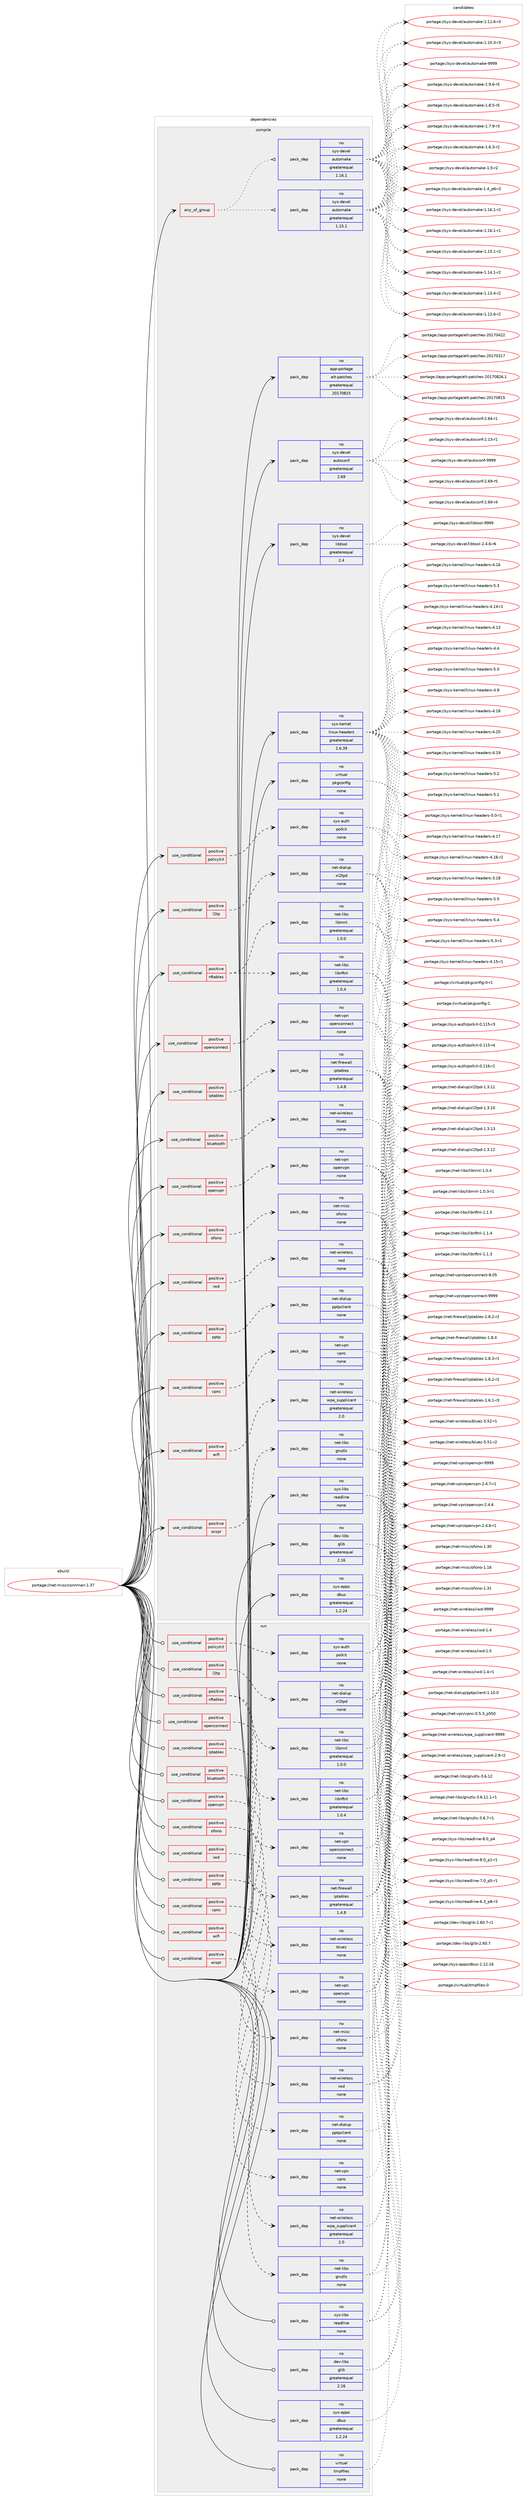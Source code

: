 digraph prolog {

# *************
# Graph options
# *************

newrank=true;
concentrate=true;
compound=true;
graph [rankdir=LR,fontname=Helvetica,fontsize=10,ranksep=1.5];#, ranksep=2.5, nodesep=0.2];
edge  [arrowhead=vee];
node  [fontname=Helvetica,fontsize=10];

# **********
# The ebuild
# **********

subgraph cluster_leftcol {
color=gray;
rank=same;
label=<<i>ebuild</i>>;
id [label="portage://net-misc/connman-1.37", color=red, width=4, href="../net-misc/connman-1.37.svg"];
}

# ****************
# The dependencies
# ****************

subgraph cluster_midcol {
color=gray;
label=<<i>dependencies</i>>;
subgraph cluster_compile {
fillcolor="#eeeeee";
style=filled;
label=<<i>compile</i>>;
subgraph any2038 {
dependency131055 [label=<<TABLE BORDER="0" CELLBORDER="1" CELLSPACING="0" CELLPADDING="4"><TR><TD CELLPADDING="10">any_of_group</TD></TR></TABLE>>, shape=none, color=red];subgraph pack101412 {
dependency131056 [label=<<TABLE BORDER="0" CELLBORDER="1" CELLSPACING="0" CELLPADDING="4" WIDTH="220"><TR><TD ROWSPAN="6" CELLPADDING="30">pack_dep</TD></TR><TR><TD WIDTH="110">no</TD></TR><TR><TD>sys-devel</TD></TR><TR><TD>automake</TD></TR><TR><TD>greaterequal</TD></TR><TR><TD>1.16.1</TD></TR></TABLE>>, shape=none, color=blue];
}
dependency131055:e -> dependency131056:w [weight=20,style="dotted",arrowhead="oinv"];
subgraph pack101413 {
dependency131057 [label=<<TABLE BORDER="0" CELLBORDER="1" CELLSPACING="0" CELLPADDING="4" WIDTH="220"><TR><TD ROWSPAN="6" CELLPADDING="30">pack_dep</TD></TR><TR><TD WIDTH="110">no</TD></TR><TR><TD>sys-devel</TD></TR><TR><TD>automake</TD></TR><TR><TD>greaterequal</TD></TR><TR><TD>1.15.1</TD></TR></TABLE>>, shape=none, color=blue];
}
dependency131055:e -> dependency131057:w [weight=20,style="dotted",arrowhead="oinv"];
}
id:e -> dependency131055:w [weight=20,style="solid",arrowhead="vee"];
subgraph cond27467 {
dependency131058 [label=<<TABLE BORDER="0" CELLBORDER="1" CELLSPACING="0" CELLPADDING="4"><TR><TD ROWSPAN="3" CELLPADDING="10">use_conditional</TD></TR><TR><TD>positive</TD></TR><TR><TD>bluetooth</TD></TR></TABLE>>, shape=none, color=red];
subgraph pack101414 {
dependency131059 [label=<<TABLE BORDER="0" CELLBORDER="1" CELLSPACING="0" CELLPADDING="4" WIDTH="220"><TR><TD ROWSPAN="6" CELLPADDING="30">pack_dep</TD></TR><TR><TD WIDTH="110">no</TD></TR><TR><TD>net-wireless</TD></TR><TR><TD>bluez</TD></TR><TR><TD>none</TD></TR><TR><TD></TD></TR></TABLE>>, shape=none, color=blue];
}
dependency131058:e -> dependency131059:w [weight=20,style="dashed",arrowhead="vee"];
}
id:e -> dependency131058:w [weight=20,style="solid",arrowhead="vee"];
subgraph cond27468 {
dependency131060 [label=<<TABLE BORDER="0" CELLBORDER="1" CELLSPACING="0" CELLPADDING="4"><TR><TD ROWSPAN="3" CELLPADDING="10">use_conditional</TD></TR><TR><TD>positive</TD></TR><TR><TD>iptables</TD></TR></TABLE>>, shape=none, color=red];
subgraph pack101415 {
dependency131061 [label=<<TABLE BORDER="0" CELLBORDER="1" CELLSPACING="0" CELLPADDING="4" WIDTH="220"><TR><TD ROWSPAN="6" CELLPADDING="30">pack_dep</TD></TR><TR><TD WIDTH="110">no</TD></TR><TR><TD>net-firewall</TD></TR><TR><TD>iptables</TD></TR><TR><TD>greaterequal</TD></TR><TR><TD>1.4.8</TD></TR></TABLE>>, shape=none, color=blue];
}
dependency131060:e -> dependency131061:w [weight=20,style="dashed",arrowhead="vee"];
}
id:e -> dependency131060:w [weight=20,style="solid",arrowhead="vee"];
subgraph cond27469 {
dependency131062 [label=<<TABLE BORDER="0" CELLBORDER="1" CELLSPACING="0" CELLPADDING="4"><TR><TD ROWSPAN="3" CELLPADDING="10">use_conditional</TD></TR><TR><TD>positive</TD></TR><TR><TD>iwd</TD></TR></TABLE>>, shape=none, color=red];
subgraph pack101416 {
dependency131063 [label=<<TABLE BORDER="0" CELLBORDER="1" CELLSPACING="0" CELLPADDING="4" WIDTH="220"><TR><TD ROWSPAN="6" CELLPADDING="30">pack_dep</TD></TR><TR><TD WIDTH="110">no</TD></TR><TR><TD>net-wireless</TD></TR><TR><TD>iwd</TD></TR><TR><TD>none</TD></TR><TR><TD></TD></TR></TABLE>>, shape=none, color=blue];
}
dependency131062:e -> dependency131063:w [weight=20,style="dashed",arrowhead="vee"];
}
id:e -> dependency131062:w [weight=20,style="solid",arrowhead="vee"];
subgraph cond27470 {
dependency131064 [label=<<TABLE BORDER="0" CELLBORDER="1" CELLSPACING="0" CELLPADDING="4"><TR><TD ROWSPAN="3" CELLPADDING="10">use_conditional</TD></TR><TR><TD>positive</TD></TR><TR><TD>l2tp</TD></TR></TABLE>>, shape=none, color=red];
subgraph pack101417 {
dependency131065 [label=<<TABLE BORDER="0" CELLBORDER="1" CELLSPACING="0" CELLPADDING="4" WIDTH="220"><TR><TD ROWSPAN="6" CELLPADDING="30">pack_dep</TD></TR><TR><TD WIDTH="110">no</TD></TR><TR><TD>net-dialup</TD></TR><TR><TD>xl2tpd</TD></TR><TR><TD>none</TD></TR><TR><TD></TD></TR></TABLE>>, shape=none, color=blue];
}
dependency131064:e -> dependency131065:w [weight=20,style="dashed",arrowhead="vee"];
}
id:e -> dependency131064:w [weight=20,style="solid",arrowhead="vee"];
subgraph cond27471 {
dependency131066 [label=<<TABLE BORDER="0" CELLBORDER="1" CELLSPACING="0" CELLPADDING="4"><TR><TD ROWSPAN="3" CELLPADDING="10">use_conditional</TD></TR><TR><TD>positive</TD></TR><TR><TD>nftables</TD></TR></TABLE>>, shape=none, color=red];
subgraph pack101418 {
dependency131067 [label=<<TABLE BORDER="0" CELLBORDER="1" CELLSPACING="0" CELLPADDING="4" WIDTH="220"><TR><TD ROWSPAN="6" CELLPADDING="30">pack_dep</TD></TR><TR><TD WIDTH="110">no</TD></TR><TR><TD>net-libs</TD></TR><TR><TD>libnftnl</TD></TR><TR><TD>greaterequal</TD></TR><TR><TD>1.0.4</TD></TR></TABLE>>, shape=none, color=blue];
}
dependency131066:e -> dependency131067:w [weight=20,style="dashed",arrowhead="vee"];
subgraph pack101419 {
dependency131068 [label=<<TABLE BORDER="0" CELLBORDER="1" CELLSPACING="0" CELLPADDING="4" WIDTH="220"><TR><TD ROWSPAN="6" CELLPADDING="30">pack_dep</TD></TR><TR><TD WIDTH="110">no</TD></TR><TR><TD>net-libs</TD></TR><TR><TD>libmnl</TD></TR><TR><TD>greaterequal</TD></TR><TR><TD>1.0.0</TD></TR></TABLE>>, shape=none, color=blue];
}
dependency131066:e -> dependency131068:w [weight=20,style="dashed",arrowhead="vee"];
}
id:e -> dependency131066:w [weight=20,style="solid",arrowhead="vee"];
subgraph cond27472 {
dependency131069 [label=<<TABLE BORDER="0" CELLBORDER="1" CELLSPACING="0" CELLPADDING="4"><TR><TD ROWSPAN="3" CELLPADDING="10">use_conditional</TD></TR><TR><TD>positive</TD></TR><TR><TD>ofono</TD></TR></TABLE>>, shape=none, color=red];
subgraph pack101420 {
dependency131070 [label=<<TABLE BORDER="0" CELLBORDER="1" CELLSPACING="0" CELLPADDING="4" WIDTH="220"><TR><TD ROWSPAN="6" CELLPADDING="30">pack_dep</TD></TR><TR><TD WIDTH="110">no</TD></TR><TR><TD>net-misc</TD></TR><TR><TD>ofono</TD></TR><TR><TD>none</TD></TR><TR><TD></TD></TR></TABLE>>, shape=none, color=blue];
}
dependency131069:e -> dependency131070:w [weight=20,style="dashed",arrowhead="vee"];
}
id:e -> dependency131069:w [weight=20,style="solid",arrowhead="vee"];
subgraph cond27473 {
dependency131071 [label=<<TABLE BORDER="0" CELLBORDER="1" CELLSPACING="0" CELLPADDING="4"><TR><TD ROWSPAN="3" CELLPADDING="10">use_conditional</TD></TR><TR><TD>positive</TD></TR><TR><TD>openconnect</TD></TR></TABLE>>, shape=none, color=red];
subgraph pack101421 {
dependency131072 [label=<<TABLE BORDER="0" CELLBORDER="1" CELLSPACING="0" CELLPADDING="4" WIDTH="220"><TR><TD ROWSPAN="6" CELLPADDING="30">pack_dep</TD></TR><TR><TD WIDTH="110">no</TD></TR><TR><TD>net-vpn</TD></TR><TR><TD>openconnect</TD></TR><TR><TD>none</TD></TR><TR><TD></TD></TR></TABLE>>, shape=none, color=blue];
}
dependency131071:e -> dependency131072:w [weight=20,style="dashed",arrowhead="vee"];
}
id:e -> dependency131071:w [weight=20,style="solid",arrowhead="vee"];
subgraph cond27474 {
dependency131073 [label=<<TABLE BORDER="0" CELLBORDER="1" CELLSPACING="0" CELLPADDING="4"><TR><TD ROWSPAN="3" CELLPADDING="10">use_conditional</TD></TR><TR><TD>positive</TD></TR><TR><TD>openvpn</TD></TR></TABLE>>, shape=none, color=red];
subgraph pack101422 {
dependency131074 [label=<<TABLE BORDER="0" CELLBORDER="1" CELLSPACING="0" CELLPADDING="4" WIDTH="220"><TR><TD ROWSPAN="6" CELLPADDING="30">pack_dep</TD></TR><TR><TD WIDTH="110">no</TD></TR><TR><TD>net-vpn</TD></TR><TR><TD>openvpn</TD></TR><TR><TD>none</TD></TR><TR><TD></TD></TR></TABLE>>, shape=none, color=blue];
}
dependency131073:e -> dependency131074:w [weight=20,style="dashed",arrowhead="vee"];
}
id:e -> dependency131073:w [weight=20,style="solid",arrowhead="vee"];
subgraph cond27475 {
dependency131075 [label=<<TABLE BORDER="0" CELLBORDER="1" CELLSPACING="0" CELLPADDING="4"><TR><TD ROWSPAN="3" CELLPADDING="10">use_conditional</TD></TR><TR><TD>positive</TD></TR><TR><TD>policykit</TD></TR></TABLE>>, shape=none, color=red];
subgraph pack101423 {
dependency131076 [label=<<TABLE BORDER="0" CELLBORDER="1" CELLSPACING="0" CELLPADDING="4" WIDTH="220"><TR><TD ROWSPAN="6" CELLPADDING="30">pack_dep</TD></TR><TR><TD WIDTH="110">no</TD></TR><TR><TD>sys-auth</TD></TR><TR><TD>polkit</TD></TR><TR><TD>none</TD></TR><TR><TD></TD></TR></TABLE>>, shape=none, color=blue];
}
dependency131075:e -> dependency131076:w [weight=20,style="dashed",arrowhead="vee"];
}
id:e -> dependency131075:w [weight=20,style="solid",arrowhead="vee"];
subgraph cond27476 {
dependency131077 [label=<<TABLE BORDER="0" CELLBORDER="1" CELLSPACING="0" CELLPADDING="4"><TR><TD ROWSPAN="3" CELLPADDING="10">use_conditional</TD></TR><TR><TD>positive</TD></TR><TR><TD>pptp</TD></TR></TABLE>>, shape=none, color=red];
subgraph pack101424 {
dependency131078 [label=<<TABLE BORDER="0" CELLBORDER="1" CELLSPACING="0" CELLPADDING="4" WIDTH="220"><TR><TD ROWSPAN="6" CELLPADDING="30">pack_dep</TD></TR><TR><TD WIDTH="110">no</TD></TR><TR><TD>net-dialup</TD></TR><TR><TD>pptpclient</TD></TR><TR><TD>none</TD></TR><TR><TD></TD></TR></TABLE>>, shape=none, color=blue];
}
dependency131077:e -> dependency131078:w [weight=20,style="dashed",arrowhead="vee"];
}
id:e -> dependency131077:w [weight=20,style="solid",arrowhead="vee"];
subgraph cond27477 {
dependency131079 [label=<<TABLE BORDER="0" CELLBORDER="1" CELLSPACING="0" CELLPADDING="4"><TR><TD ROWSPAN="3" CELLPADDING="10">use_conditional</TD></TR><TR><TD>positive</TD></TR><TR><TD>vpnc</TD></TR></TABLE>>, shape=none, color=red];
subgraph pack101425 {
dependency131080 [label=<<TABLE BORDER="0" CELLBORDER="1" CELLSPACING="0" CELLPADDING="4" WIDTH="220"><TR><TD ROWSPAN="6" CELLPADDING="30">pack_dep</TD></TR><TR><TD WIDTH="110">no</TD></TR><TR><TD>net-vpn</TD></TR><TR><TD>vpnc</TD></TR><TR><TD>none</TD></TR><TR><TD></TD></TR></TABLE>>, shape=none, color=blue];
}
dependency131079:e -> dependency131080:w [weight=20,style="dashed",arrowhead="vee"];
}
id:e -> dependency131079:w [weight=20,style="solid",arrowhead="vee"];
subgraph cond27478 {
dependency131081 [label=<<TABLE BORDER="0" CELLBORDER="1" CELLSPACING="0" CELLPADDING="4"><TR><TD ROWSPAN="3" CELLPADDING="10">use_conditional</TD></TR><TR><TD>positive</TD></TR><TR><TD>wifi</TD></TR></TABLE>>, shape=none, color=red];
subgraph pack101426 {
dependency131082 [label=<<TABLE BORDER="0" CELLBORDER="1" CELLSPACING="0" CELLPADDING="4" WIDTH="220"><TR><TD ROWSPAN="6" CELLPADDING="30">pack_dep</TD></TR><TR><TD WIDTH="110">no</TD></TR><TR><TD>net-wireless</TD></TR><TR><TD>wpa_supplicant</TD></TR><TR><TD>greaterequal</TD></TR><TR><TD>2.0</TD></TR></TABLE>>, shape=none, color=blue];
}
dependency131081:e -> dependency131082:w [weight=20,style="dashed",arrowhead="vee"];
}
id:e -> dependency131081:w [weight=20,style="solid",arrowhead="vee"];
subgraph cond27479 {
dependency131083 [label=<<TABLE BORDER="0" CELLBORDER="1" CELLSPACING="0" CELLPADDING="4"><TR><TD ROWSPAN="3" CELLPADDING="10">use_conditional</TD></TR><TR><TD>positive</TD></TR><TR><TD>wispr</TD></TR></TABLE>>, shape=none, color=red];
subgraph pack101427 {
dependency131084 [label=<<TABLE BORDER="0" CELLBORDER="1" CELLSPACING="0" CELLPADDING="4" WIDTH="220"><TR><TD ROWSPAN="6" CELLPADDING="30">pack_dep</TD></TR><TR><TD WIDTH="110">no</TD></TR><TR><TD>net-libs</TD></TR><TR><TD>gnutls</TD></TR><TR><TD>none</TD></TR><TR><TD></TD></TR></TABLE>>, shape=none, color=blue];
}
dependency131083:e -> dependency131084:w [weight=20,style="dashed",arrowhead="vee"];
}
id:e -> dependency131083:w [weight=20,style="solid",arrowhead="vee"];
subgraph pack101428 {
dependency131085 [label=<<TABLE BORDER="0" CELLBORDER="1" CELLSPACING="0" CELLPADDING="4" WIDTH="220"><TR><TD ROWSPAN="6" CELLPADDING="30">pack_dep</TD></TR><TR><TD WIDTH="110">no</TD></TR><TR><TD>app-portage</TD></TR><TR><TD>elt-patches</TD></TR><TR><TD>greaterequal</TD></TR><TR><TD>20170815</TD></TR></TABLE>>, shape=none, color=blue];
}
id:e -> dependency131085:w [weight=20,style="solid",arrowhead="vee"];
subgraph pack101429 {
dependency131086 [label=<<TABLE BORDER="0" CELLBORDER="1" CELLSPACING="0" CELLPADDING="4" WIDTH="220"><TR><TD ROWSPAN="6" CELLPADDING="30">pack_dep</TD></TR><TR><TD WIDTH="110">no</TD></TR><TR><TD>dev-libs</TD></TR><TR><TD>glib</TD></TR><TR><TD>greaterequal</TD></TR><TR><TD>2.16</TD></TR></TABLE>>, shape=none, color=blue];
}
id:e -> dependency131086:w [weight=20,style="solid",arrowhead="vee"];
subgraph pack101430 {
dependency131087 [label=<<TABLE BORDER="0" CELLBORDER="1" CELLSPACING="0" CELLPADDING="4" WIDTH="220"><TR><TD ROWSPAN="6" CELLPADDING="30">pack_dep</TD></TR><TR><TD WIDTH="110">no</TD></TR><TR><TD>sys-apps</TD></TR><TR><TD>dbus</TD></TR><TR><TD>greaterequal</TD></TR><TR><TD>1.2.24</TD></TR></TABLE>>, shape=none, color=blue];
}
id:e -> dependency131087:w [weight=20,style="solid",arrowhead="vee"];
subgraph pack101431 {
dependency131088 [label=<<TABLE BORDER="0" CELLBORDER="1" CELLSPACING="0" CELLPADDING="4" WIDTH="220"><TR><TD ROWSPAN="6" CELLPADDING="30">pack_dep</TD></TR><TR><TD WIDTH="110">no</TD></TR><TR><TD>sys-devel</TD></TR><TR><TD>autoconf</TD></TR><TR><TD>greaterequal</TD></TR><TR><TD>2.69</TD></TR></TABLE>>, shape=none, color=blue];
}
id:e -> dependency131088:w [weight=20,style="solid",arrowhead="vee"];
subgraph pack101432 {
dependency131089 [label=<<TABLE BORDER="0" CELLBORDER="1" CELLSPACING="0" CELLPADDING="4" WIDTH="220"><TR><TD ROWSPAN="6" CELLPADDING="30">pack_dep</TD></TR><TR><TD WIDTH="110">no</TD></TR><TR><TD>sys-devel</TD></TR><TR><TD>libtool</TD></TR><TR><TD>greaterequal</TD></TR><TR><TD>2.4</TD></TR></TABLE>>, shape=none, color=blue];
}
id:e -> dependency131089:w [weight=20,style="solid",arrowhead="vee"];
subgraph pack101433 {
dependency131090 [label=<<TABLE BORDER="0" CELLBORDER="1" CELLSPACING="0" CELLPADDING="4" WIDTH="220"><TR><TD ROWSPAN="6" CELLPADDING="30">pack_dep</TD></TR><TR><TD WIDTH="110">no</TD></TR><TR><TD>sys-kernel</TD></TR><TR><TD>linux-headers</TD></TR><TR><TD>greaterequal</TD></TR><TR><TD>2.6.39</TD></TR></TABLE>>, shape=none, color=blue];
}
id:e -> dependency131090:w [weight=20,style="solid",arrowhead="vee"];
subgraph pack101434 {
dependency131091 [label=<<TABLE BORDER="0" CELLBORDER="1" CELLSPACING="0" CELLPADDING="4" WIDTH="220"><TR><TD ROWSPAN="6" CELLPADDING="30">pack_dep</TD></TR><TR><TD WIDTH="110">no</TD></TR><TR><TD>sys-libs</TD></TR><TR><TD>readline</TD></TR><TR><TD>none</TD></TR><TR><TD></TD></TR></TABLE>>, shape=none, color=blue];
}
id:e -> dependency131091:w [weight=20,style="solid",arrowhead="vee"];
subgraph pack101435 {
dependency131092 [label=<<TABLE BORDER="0" CELLBORDER="1" CELLSPACING="0" CELLPADDING="4" WIDTH="220"><TR><TD ROWSPAN="6" CELLPADDING="30">pack_dep</TD></TR><TR><TD WIDTH="110">no</TD></TR><TR><TD>virtual</TD></TR><TR><TD>pkgconfig</TD></TR><TR><TD>none</TD></TR><TR><TD></TD></TR></TABLE>>, shape=none, color=blue];
}
id:e -> dependency131092:w [weight=20,style="solid",arrowhead="vee"];
}
subgraph cluster_compileandrun {
fillcolor="#eeeeee";
style=filled;
label=<<i>compile and run</i>>;
}
subgraph cluster_run {
fillcolor="#eeeeee";
style=filled;
label=<<i>run</i>>;
subgraph cond27480 {
dependency131093 [label=<<TABLE BORDER="0" CELLBORDER="1" CELLSPACING="0" CELLPADDING="4"><TR><TD ROWSPAN="3" CELLPADDING="10">use_conditional</TD></TR><TR><TD>positive</TD></TR><TR><TD>bluetooth</TD></TR></TABLE>>, shape=none, color=red];
subgraph pack101436 {
dependency131094 [label=<<TABLE BORDER="0" CELLBORDER="1" CELLSPACING="0" CELLPADDING="4" WIDTH="220"><TR><TD ROWSPAN="6" CELLPADDING="30">pack_dep</TD></TR><TR><TD WIDTH="110">no</TD></TR><TR><TD>net-wireless</TD></TR><TR><TD>bluez</TD></TR><TR><TD>none</TD></TR><TR><TD></TD></TR></TABLE>>, shape=none, color=blue];
}
dependency131093:e -> dependency131094:w [weight=20,style="dashed",arrowhead="vee"];
}
id:e -> dependency131093:w [weight=20,style="solid",arrowhead="odot"];
subgraph cond27481 {
dependency131095 [label=<<TABLE BORDER="0" CELLBORDER="1" CELLSPACING="0" CELLPADDING="4"><TR><TD ROWSPAN="3" CELLPADDING="10">use_conditional</TD></TR><TR><TD>positive</TD></TR><TR><TD>iptables</TD></TR></TABLE>>, shape=none, color=red];
subgraph pack101437 {
dependency131096 [label=<<TABLE BORDER="0" CELLBORDER="1" CELLSPACING="0" CELLPADDING="4" WIDTH="220"><TR><TD ROWSPAN="6" CELLPADDING="30">pack_dep</TD></TR><TR><TD WIDTH="110">no</TD></TR><TR><TD>net-firewall</TD></TR><TR><TD>iptables</TD></TR><TR><TD>greaterequal</TD></TR><TR><TD>1.4.8</TD></TR></TABLE>>, shape=none, color=blue];
}
dependency131095:e -> dependency131096:w [weight=20,style="dashed",arrowhead="vee"];
}
id:e -> dependency131095:w [weight=20,style="solid",arrowhead="odot"];
subgraph cond27482 {
dependency131097 [label=<<TABLE BORDER="0" CELLBORDER="1" CELLSPACING="0" CELLPADDING="4"><TR><TD ROWSPAN="3" CELLPADDING="10">use_conditional</TD></TR><TR><TD>positive</TD></TR><TR><TD>iwd</TD></TR></TABLE>>, shape=none, color=red];
subgraph pack101438 {
dependency131098 [label=<<TABLE BORDER="0" CELLBORDER="1" CELLSPACING="0" CELLPADDING="4" WIDTH="220"><TR><TD ROWSPAN="6" CELLPADDING="30">pack_dep</TD></TR><TR><TD WIDTH="110">no</TD></TR><TR><TD>net-wireless</TD></TR><TR><TD>iwd</TD></TR><TR><TD>none</TD></TR><TR><TD></TD></TR></TABLE>>, shape=none, color=blue];
}
dependency131097:e -> dependency131098:w [weight=20,style="dashed",arrowhead="vee"];
}
id:e -> dependency131097:w [weight=20,style="solid",arrowhead="odot"];
subgraph cond27483 {
dependency131099 [label=<<TABLE BORDER="0" CELLBORDER="1" CELLSPACING="0" CELLPADDING="4"><TR><TD ROWSPAN="3" CELLPADDING="10">use_conditional</TD></TR><TR><TD>positive</TD></TR><TR><TD>l2tp</TD></TR></TABLE>>, shape=none, color=red];
subgraph pack101439 {
dependency131100 [label=<<TABLE BORDER="0" CELLBORDER="1" CELLSPACING="0" CELLPADDING="4" WIDTH="220"><TR><TD ROWSPAN="6" CELLPADDING="30">pack_dep</TD></TR><TR><TD WIDTH="110">no</TD></TR><TR><TD>net-dialup</TD></TR><TR><TD>xl2tpd</TD></TR><TR><TD>none</TD></TR><TR><TD></TD></TR></TABLE>>, shape=none, color=blue];
}
dependency131099:e -> dependency131100:w [weight=20,style="dashed",arrowhead="vee"];
}
id:e -> dependency131099:w [weight=20,style="solid",arrowhead="odot"];
subgraph cond27484 {
dependency131101 [label=<<TABLE BORDER="0" CELLBORDER="1" CELLSPACING="0" CELLPADDING="4"><TR><TD ROWSPAN="3" CELLPADDING="10">use_conditional</TD></TR><TR><TD>positive</TD></TR><TR><TD>nftables</TD></TR></TABLE>>, shape=none, color=red];
subgraph pack101440 {
dependency131102 [label=<<TABLE BORDER="0" CELLBORDER="1" CELLSPACING="0" CELLPADDING="4" WIDTH="220"><TR><TD ROWSPAN="6" CELLPADDING="30">pack_dep</TD></TR><TR><TD WIDTH="110">no</TD></TR><TR><TD>net-libs</TD></TR><TR><TD>libnftnl</TD></TR><TR><TD>greaterequal</TD></TR><TR><TD>1.0.4</TD></TR></TABLE>>, shape=none, color=blue];
}
dependency131101:e -> dependency131102:w [weight=20,style="dashed",arrowhead="vee"];
subgraph pack101441 {
dependency131103 [label=<<TABLE BORDER="0" CELLBORDER="1" CELLSPACING="0" CELLPADDING="4" WIDTH="220"><TR><TD ROWSPAN="6" CELLPADDING="30">pack_dep</TD></TR><TR><TD WIDTH="110">no</TD></TR><TR><TD>net-libs</TD></TR><TR><TD>libmnl</TD></TR><TR><TD>greaterequal</TD></TR><TR><TD>1.0.0</TD></TR></TABLE>>, shape=none, color=blue];
}
dependency131101:e -> dependency131103:w [weight=20,style="dashed",arrowhead="vee"];
}
id:e -> dependency131101:w [weight=20,style="solid",arrowhead="odot"];
subgraph cond27485 {
dependency131104 [label=<<TABLE BORDER="0" CELLBORDER="1" CELLSPACING="0" CELLPADDING="4"><TR><TD ROWSPAN="3" CELLPADDING="10">use_conditional</TD></TR><TR><TD>positive</TD></TR><TR><TD>ofono</TD></TR></TABLE>>, shape=none, color=red];
subgraph pack101442 {
dependency131105 [label=<<TABLE BORDER="0" CELLBORDER="1" CELLSPACING="0" CELLPADDING="4" WIDTH="220"><TR><TD ROWSPAN="6" CELLPADDING="30">pack_dep</TD></TR><TR><TD WIDTH="110">no</TD></TR><TR><TD>net-misc</TD></TR><TR><TD>ofono</TD></TR><TR><TD>none</TD></TR><TR><TD></TD></TR></TABLE>>, shape=none, color=blue];
}
dependency131104:e -> dependency131105:w [weight=20,style="dashed",arrowhead="vee"];
}
id:e -> dependency131104:w [weight=20,style="solid",arrowhead="odot"];
subgraph cond27486 {
dependency131106 [label=<<TABLE BORDER="0" CELLBORDER="1" CELLSPACING="0" CELLPADDING="4"><TR><TD ROWSPAN="3" CELLPADDING="10">use_conditional</TD></TR><TR><TD>positive</TD></TR><TR><TD>openconnect</TD></TR></TABLE>>, shape=none, color=red];
subgraph pack101443 {
dependency131107 [label=<<TABLE BORDER="0" CELLBORDER="1" CELLSPACING="0" CELLPADDING="4" WIDTH="220"><TR><TD ROWSPAN="6" CELLPADDING="30">pack_dep</TD></TR><TR><TD WIDTH="110">no</TD></TR><TR><TD>net-vpn</TD></TR><TR><TD>openconnect</TD></TR><TR><TD>none</TD></TR><TR><TD></TD></TR></TABLE>>, shape=none, color=blue];
}
dependency131106:e -> dependency131107:w [weight=20,style="dashed",arrowhead="vee"];
}
id:e -> dependency131106:w [weight=20,style="solid",arrowhead="odot"];
subgraph cond27487 {
dependency131108 [label=<<TABLE BORDER="0" CELLBORDER="1" CELLSPACING="0" CELLPADDING="4"><TR><TD ROWSPAN="3" CELLPADDING="10">use_conditional</TD></TR><TR><TD>positive</TD></TR><TR><TD>openvpn</TD></TR></TABLE>>, shape=none, color=red];
subgraph pack101444 {
dependency131109 [label=<<TABLE BORDER="0" CELLBORDER="1" CELLSPACING="0" CELLPADDING="4" WIDTH="220"><TR><TD ROWSPAN="6" CELLPADDING="30">pack_dep</TD></TR><TR><TD WIDTH="110">no</TD></TR><TR><TD>net-vpn</TD></TR><TR><TD>openvpn</TD></TR><TR><TD>none</TD></TR><TR><TD></TD></TR></TABLE>>, shape=none, color=blue];
}
dependency131108:e -> dependency131109:w [weight=20,style="dashed",arrowhead="vee"];
}
id:e -> dependency131108:w [weight=20,style="solid",arrowhead="odot"];
subgraph cond27488 {
dependency131110 [label=<<TABLE BORDER="0" CELLBORDER="1" CELLSPACING="0" CELLPADDING="4"><TR><TD ROWSPAN="3" CELLPADDING="10">use_conditional</TD></TR><TR><TD>positive</TD></TR><TR><TD>policykit</TD></TR></TABLE>>, shape=none, color=red];
subgraph pack101445 {
dependency131111 [label=<<TABLE BORDER="0" CELLBORDER="1" CELLSPACING="0" CELLPADDING="4" WIDTH="220"><TR><TD ROWSPAN="6" CELLPADDING="30">pack_dep</TD></TR><TR><TD WIDTH="110">no</TD></TR><TR><TD>sys-auth</TD></TR><TR><TD>polkit</TD></TR><TR><TD>none</TD></TR><TR><TD></TD></TR></TABLE>>, shape=none, color=blue];
}
dependency131110:e -> dependency131111:w [weight=20,style="dashed",arrowhead="vee"];
}
id:e -> dependency131110:w [weight=20,style="solid",arrowhead="odot"];
subgraph cond27489 {
dependency131112 [label=<<TABLE BORDER="0" CELLBORDER="1" CELLSPACING="0" CELLPADDING="4"><TR><TD ROWSPAN="3" CELLPADDING="10">use_conditional</TD></TR><TR><TD>positive</TD></TR><TR><TD>pptp</TD></TR></TABLE>>, shape=none, color=red];
subgraph pack101446 {
dependency131113 [label=<<TABLE BORDER="0" CELLBORDER="1" CELLSPACING="0" CELLPADDING="4" WIDTH="220"><TR><TD ROWSPAN="6" CELLPADDING="30">pack_dep</TD></TR><TR><TD WIDTH="110">no</TD></TR><TR><TD>net-dialup</TD></TR><TR><TD>pptpclient</TD></TR><TR><TD>none</TD></TR><TR><TD></TD></TR></TABLE>>, shape=none, color=blue];
}
dependency131112:e -> dependency131113:w [weight=20,style="dashed",arrowhead="vee"];
}
id:e -> dependency131112:w [weight=20,style="solid",arrowhead="odot"];
subgraph cond27490 {
dependency131114 [label=<<TABLE BORDER="0" CELLBORDER="1" CELLSPACING="0" CELLPADDING="4"><TR><TD ROWSPAN="3" CELLPADDING="10">use_conditional</TD></TR><TR><TD>positive</TD></TR><TR><TD>vpnc</TD></TR></TABLE>>, shape=none, color=red];
subgraph pack101447 {
dependency131115 [label=<<TABLE BORDER="0" CELLBORDER="1" CELLSPACING="0" CELLPADDING="4" WIDTH="220"><TR><TD ROWSPAN="6" CELLPADDING="30">pack_dep</TD></TR><TR><TD WIDTH="110">no</TD></TR><TR><TD>net-vpn</TD></TR><TR><TD>vpnc</TD></TR><TR><TD>none</TD></TR><TR><TD></TD></TR></TABLE>>, shape=none, color=blue];
}
dependency131114:e -> dependency131115:w [weight=20,style="dashed",arrowhead="vee"];
}
id:e -> dependency131114:w [weight=20,style="solid",arrowhead="odot"];
subgraph cond27491 {
dependency131116 [label=<<TABLE BORDER="0" CELLBORDER="1" CELLSPACING="0" CELLPADDING="4"><TR><TD ROWSPAN="3" CELLPADDING="10">use_conditional</TD></TR><TR><TD>positive</TD></TR><TR><TD>wifi</TD></TR></TABLE>>, shape=none, color=red];
subgraph pack101448 {
dependency131117 [label=<<TABLE BORDER="0" CELLBORDER="1" CELLSPACING="0" CELLPADDING="4" WIDTH="220"><TR><TD ROWSPAN="6" CELLPADDING="30">pack_dep</TD></TR><TR><TD WIDTH="110">no</TD></TR><TR><TD>net-wireless</TD></TR><TR><TD>wpa_supplicant</TD></TR><TR><TD>greaterequal</TD></TR><TR><TD>2.0</TD></TR></TABLE>>, shape=none, color=blue];
}
dependency131116:e -> dependency131117:w [weight=20,style="dashed",arrowhead="vee"];
}
id:e -> dependency131116:w [weight=20,style="solid",arrowhead="odot"];
subgraph cond27492 {
dependency131118 [label=<<TABLE BORDER="0" CELLBORDER="1" CELLSPACING="0" CELLPADDING="4"><TR><TD ROWSPAN="3" CELLPADDING="10">use_conditional</TD></TR><TR><TD>positive</TD></TR><TR><TD>wispr</TD></TR></TABLE>>, shape=none, color=red];
subgraph pack101449 {
dependency131119 [label=<<TABLE BORDER="0" CELLBORDER="1" CELLSPACING="0" CELLPADDING="4" WIDTH="220"><TR><TD ROWSPAN="6" CELLPADDING="30">pack_dep</TD></TR><TR><TD WIDTH="110">no</TD></TR><TR><TD>net-libs</TD></TR><TR><TD>gnutls</TD></TR><TR><TD>none</TD></TR><TR><TD></TD></TR></TABLE>>, shape=none, color=blue];
}
dependency131118:e -> dependency131119:w [weight=20,style="dashed",arrowhead="vee"];
}
id:e -> dependency131118:w [weight=20,style="solid",arrowhead="odot"];
subgraph pack101450 {
dependency131120 [label=<<TABLE BORDER="0" CELLBORDER="1" CELLSPACING="0" CELLPADDING="4" WIDTH="220"><TR><TD ROWSPAN="6" CELLPADDING="30">pack_dep</TD></TR><TR><TD WIDTH="110">no</TD></TR><TR><TD>dev-libs</TD></TR><TR><TD>glib</TD></TR><TR><TD>greaterequal</TD></TR><TR><TD>2.16</TD></TR></TABLE>>, shape=none, color=blue];
}
id:e -> dependency131120:w [weight=20,style="solid",arrowhead="odot"];
subgraph pack101451 {
dependency131121 [label=<<TABLE BORDER="0" CELLBORDER="1" CELLSPACING="0" CELLPADDING="4" WIDTH="220"><TR><TD ROWSPAN="6" CELLPADDING="30">pack_dep</TD></TR><TR><TD WIDTH="110">no</TD></TR><TR><TD>sys-apps</TD></TR><TR><TD>dbus</TD></TR><TR><TD>greaterequal</TD></TR><TR><TD>1.2.24</TD></TR></TABLE>>, shape=none, color=blue];
}
id:e -> dependency131121:w [weight=20,style="solid",arrowhead="odot"];
subgraph pack101452 {
dependency131122 [label=<<TABLE BORDER="0" CELLBORDER="1" CELLSPACING="0" CELLPADDING="4" WIDTH="220"><TR><TD ROWSPAN="6" CELLPADDING="30">pack_dep</TD></TR><TR><TD WIDTH="110">no</TD></TR><TR><TD>sys-libs</TD></TR><TR><TD>readline</TD></TR><TR><TD>none</TD></TR><TR><TD></TD></TR></TABLE>>, shape=none, color=blue];
}
id:e -> dependency131122:w [weight=20,style="solid",arrowhead="odot"];
subgraph pack101453 {
dependency131123 [label=<<TABLE BORDER="0" CELLBORDER="1" CELLSPACING="0" CELLPADDING="4" WIDTH="220"><TR><TD ROWSPAN="6" CELLPADDING="30">pack_dep</TD></TR><TR><TD WIDTH="110">no</TD></TR><TR><TD>virtual</TD></TR><TR><TD>tmpfiles</TD></TR><TR><TD>none</TD></TR><TR><TD></TD></TR></TABLE>>, shape=none, color=blue];
}
id:e -> dependency131123:w [weight=20,style="solid",arrowhead="odot"];
}
}

# **************
# The candidates
# **************

subgraph cluster_choices {
rank=same;
color=gray;
label=<<i>candidates</i>>;

subgraph choice101412 {
color=black;
nodesep=1;
choice115121115451001011181011084797117116111109971071014557575757 [label="portage://sys-devel/automake-9999", color=red, width=4,href="../sys-devel/automake-9999.svg"];
choice115121115451001011181011084797117116111109971071014549465746544511453 [label="portage://sys-devel/automake-1.9.6-r5", color=red, width=4,href="../sys-devel/automake-1.9.6-r5.svg"];
choice115121115451001011181011084797117116111109971071014549465646534511453 [label="portage://sys-devel/automake-1.8.5-r5", color=red, width=4,href="../sys-devel/automake-1.8.5-r5.svg"];
choice115121115451001011181011084797117116111109971071014549465546574511451 [label="portage://sys-devel/automake-1.7.9-r3", color=red, width=4,href="../sys-devel/automake-1.7.9-r3.svg"];
choice115121115451001011181011084797117116111109971071014549465446514511450 [label="portage://sys-devel/automake-1.6.3-r2", color=red, width=4,href="../sys-devel/automake-1.6.3-r2.svg"];
choice11512111545100101118101108479711711611110997107101454946534511450 [label="portage://sys-devel/automake-1.5-r2", color=red, width=4,href="../sys-devel/automake-1.5-r2.svg"];
choice115121115451001011181011084797117116111109971071014549465295112544511450 [label="portage://sys-devel/automake-1.4_p6-r2", color=red, width=4,href="../sys-devel/automake-1.4_p6-r2.svg"];
choice11512111545100101118101108479711711611110997107101454946495446494511450 [label="portage://sys-devel/automake-1.16.1-r2", color=red, width=4,href="../sys-devel/automake-1.16.1-r2.svg"];
choice11512111545100101118101108479711711611110997107101454946495446494511449 [label="portage://sys-devel/automake-1.16.1-r1", color=red, width=4,href="../sys-devel/automake-1.16.1-r1.svg"];
choice11512111545100101118101108479711711611110997107101454946495346494511450 [label="portage://sys-devel/automake-1.15.1-r2", color=red, width=4,href="../sys-devel/automake-1.15.1-r2.svg"];
choice11512111545100101118101108479711711611110997107101454946495246494511450 [label="portage://sys-devel/automake-1.14.1-r2", color=red, width=4,href="../sys-devel/automake-1.14.1-r2.svg"];
choice11512111545100101118101108479711711611110997107101454946495146524511450 [label="portage://sys-devel/automake-1.13.4-r2", color=red, width=4,href="../sys-devel/automake-1.13.4-r2.svg"];
choice11512111545100101118101108479711711611110997107101454946495046544511450 [label="portage://sys-devel/automake-1.12.6-r2", color=red, width=4,href="../sys-devel/automake-1.12.6-r2.svg"];
choice11512111545100101118101108479711711611110997107101454946494946544511451 [label="portage://sys-devel/automake-1.11.6-r3", color=red, width=4,href="../sys-devel/automake-1.11.6-r3.svg"];
choice11512111545100101118101108479711711611110997107101454946494846514511451 [label="portage://sys-devel/automake-1.10.3-r3", color=red, width=4,href="../sys-devel/automake-1.10.3-r3.svg"];
dependency131056:e -> choice115121115451001011181011084797117116111109971071014557575757:w [style=dotted,weight="100"];
dependency131056:e -> choice115121115451001011181011084797117116111109971071014549465746544511453:w [style=dotted,weight="100"];
dependency131056:e -> choice115121115451001011181011084797117116111109971071014549465646534511453:w [style=dotted,weight="100"];
dependency131056:e -> choice115121115451001011181011084797117116111109971071014549465546574511451:w [style=dotted,weight="100"];
dependency131056:e -> choice115121115451001011181011084797117116111109971071014549465446514511450:w [style=dotted,weight="100"];
dependency131056:e -> choice11512111545100101118101108479711711611110997107101454946534511450:w [style=dotted,weight="100"];
dependency131056:e -> choice115121115451001011181011084797117116111109971071014549465295112544511450:w [style=dotted,weight="100"];
dependency131056:e -> choice11512111545100101118101108479711711611110997107101454946495446494511450:w [style=dotted,weight="100"];
dependency131056:e -> choice11512111545100101118101108479711711611110997107101454946495446494511449:w [style=dotted,weight="100"];
dependency131056:e -> choice11512111545100101118101108479711711611110997107101454946495346494511450:w [style=dotted,weight="100"];
dependency131056:e -> choice11512111545100101118101108479711711611110997107101454946495246494511450:w [style=dotted,weight="100"];
dependency131056:e -> choice11512111545100101118101108479711711611110997107101454946495146524511450:w [style=dotted,weight="100"];
dependency131056:e -> choice11512111545100101118101108479711711611110997107101454946495046544511450:w [style=dotted,weight="100"];
dependency131056:e -> choice11512111545100101118101108479711711611110997107101454946494946544511451:w [style=dotted,weight="100"];
dependency131056:e -> choice11512111545100101118101108479711711611110997107101454946494846514511451:w [style=dotted,weight="100"];
}
subgraph choice101413 {
color=black;
nodesep=1;
choice115121115451001011181011084797117116111109971071014557575757 [label="portage://sys-devel/automake-9999", color=red, width=4,href="../sys-devel/automake-9999.svg"];
choice115121115451001011181011084797117116111109971071014549465746544511453 [label="portage://sys-devel/automake-1.9.6-r5", color=red, width=4,href="../sys-devel/automake-1.9.6-r5.svg"];
choice115121115451001011181011084797117116111109971071014549465646534511453 [label="portage://sys-devel/automake-1.8.5-r5", color=red, width=4,href="../sys-devel/automake-1.8.5-r5.svg"];
choice115121115451001011181011084797117116111109971071014549465546574511451 [label="portage://sys-devel/automake-1.7.9-r3", color=red, width=4,href="../sys-devel/automake-1.7.9-r3.svg"];
choice115121115451001011181011084797117116111109971071014549465446514511450 [label="portage://sys-devel/automake-1.6.3-r2", color=red, width=4,href="../sys-devel/automake-1.6.3-r2.svg"];
choice11512111545100101118101108479711711611110997107101454946534511450 [label="portage://sys-devel/automake-1.5-r2", color=red, width=4,href="../sys-devel/automake-1.5-r2.svg"];
choice115121115451001011181011084797117116111109971071014549465295112544511450 [label="portage://sys-devel/automake-1.4_p6-r2", color=red, width=4,href="../sys-devel/automake-1.4_p6-r2.svg"];
choice11512111545100101118101108479711711611110997107101454946495446494511450 [label="portage://sys-devel/automake-1.16.1-r2", color=red, width=4,href="../sys-devel/automake-1.16.1-r2.svg"];
choice11512111545100101118101108479711711611110997107101454946495446494511449 [label="portage://sys-devel/automake-1.16.1-r1", color=red, width=4,href="../sys-devel/automake-1.16.1-r1.svg"];
choice11512111545100101118101108479711711611110997107101454946495346494511450 [label="portage://sys-devel/automake-1.15.1-r2", color=red, width=4,href="../sys-devel/automake-1.15.1-r2.svg"];
choice11512111545100101118101108479711711611110997107101454946495246494511450 [label="portage://sys-devel/automake-1.14.1-r2", color=red, width=4,href="../sys-devel/automake-1.14.1-r2.svg"];
choice11512111545100101118101108479711711611110997107101454946495146524511450 [label="portage://sys-devel/automake-1.13.4-r2", color=red, width=4,href="../sys-devel/automake-1.13.4-r2.svg"];
choice11512111545100101118101108479711711611110997107101454946495046544511450 [label="portage://sys-devel/automake-1.12.6-r2", color=red, width=4,href="../sys-devel/automake-1.12.6-r2.svg"];
choice11512111545100101118101108479711711611110997107101454946494946544511451 [label="portage://sys-devel/automake-1.11.6-r3", color=red, width=4,href="../sys-devel/automake-1.11.6-r3.svg"];
choice11512111545100101118101108479711711611110997107101454946494846514511451 [label="portage://sys-devel/automake-1.10.3-r3", color=red, width=4,href="../sys-devel/automake-1.10.3-r3.svg"];
dependency131057:e -> choice115121115451001011181011084797117116111109971071014557575757:w [style=dotted,weight="100"];
dependency131057:e -> choice115121115451001011181011084797117116111109971071014549465746544511453:w [style=dotted,weight="100"];
dependency131057:e -> choice115121115451001011181011084797117116111109971071014549465646534511453:w [style=dotted,weight="100"];
dependency131057:e -> choice115121115451001011181011084797117116111109971071014549465546574511451:w [style=dotted,weight="100"];
dependency131057:e -> choice115121115451001011181011084797117116111109971071014549465446514511450:w [style=dotted,weight="100"];
dependency131057:e -> choice11512111545100101118101108479711711611110997107101454946534511450:w [style=dotted,weight="100"];
dependency131057:e -> choice115121115451001011181011084797117116111109971071014549465295112544511450:w [style=dotted,weight="100"];
dependency131057:e -> choice11512111545100101118101108479711711611110997107101454946495446494511450:w [style=dotted,weight="100"];
dependency131057:e -> choice11512111545100101118101108479711711611110997107101454946495446494511449:w [style=dotted,weight="100"];
dependency131057:e -> choice11512111545100101118101108479711711611110997107101454946495346494511450:w [style=dotted,weight="100"];
dependency131057:e -> choice11512111545100101118101108479711711611110997107101454946495246494511450:w [style=dotted,weight="100"];
dependency131057:e -> choice11512111545100101118101108479711711611110997107101454946495146524511450:w [style=dotted,weight="100"];
dependency131057:e -> choice11512111545100101118101108479711711611110997107101454946495046544511450:w [style=dotted,weight="100"];
dependency131057:e -> choice11512111545100101118101108479711711611110997107101454946494946544511451:w [style=dotted,weight="100"];
dependency131057:e -> choice11512111545100101118101108479711711611110997107101454946494846514511451:w [style=dotted,weight="100"];
}
subgraph choice101414 {
color=black;
nodesep=1;
choice11010111645119105114101108101115115479810811710112245534653504511449 [label="portage://net-wireless/bluez-5.52-r1", color=red, width=4,href="../net-wireless/bluez-5.52-r1.svg"];
choice11010111645119105114101108101115115479810811710112245534653494511450 [label="portage://net-wireless/bluez-5.51-r2", color=red, width=4,href="../net-wireless/bluez-5.51-r2.svg"];
dependency131059:e -> choice11010111645119105114101108101115115479810811710112245534653504511449:w [style=dotted,weight="100"];
dependency131059:e -> choice11010111645119105114101108101115115479810811710112245534653494511450:w [style=dotted,weight="100"];
}
subgraph choice101415 {
color=black;
nodesep=1;
choice1101011164510210511410111997108108471051121169798108101115454946564652 [label="portage://net-firewall/iptables-1.8.4", color=red, width=4,href="../net-firewall/iptables-1.8.4.svg"];
choice11010111645102105114101119971081084710511211697981081011154549465646514511449 [label="portage://net-firewall/iptables-1.8.3-r1", color=red, width=4,href="../net-firewall/iptables-1.8.3-r1.svg"];
choice11010111645102105114101119971081084710511211697981081011154549465646504511450 [label="portage://net-firewall/iptables-1.8.2-r2", color=red, width=4,href="../net-firewall/iptables-1.8.2-r2.svg"];
choice11010111645102105114101119971081084710511211697981081011154549465446504511450 [label="portage://net-firewall/iptables-1.6.2-r2", color=red, width=4,href="../net-firewall/iptables-1.6.2-r2.svg"];
choice11010111645102105114101119971081084710511211697981081011154549465446494511451 [label="portage://net-firewall/iptables-1.6.1-r3", color=red, width=4,href="../net-firewall/iptables-1.6.1-r3.svg"];
dependency131061:e -> choice1101011164510210511410111997108108471051121169798108101115454946564652:w [style=dotted,weight="100"];
dependency131061:e -> choice11010111645102105114101119971081084710511211697981081011154549465646514511449:w [style=dotted,weight="100"];
dependency131061:e -> choice11010111645102105114101119971081084710511211697981081011154549465646504511450:w [style=dotted,weight="100"];
dependency131061:e -> choice11010111645102105114101119971081084710511211697981081011154549465446504511450:w [style=dotted,weight="100"];
dependency131061:e -> choice11010111645102105114101119971081084710511211697981081011154549465446494511451:w [style=dotted,weight="100"];
}
subgraph choice101416 {
color=black;
nodesep=1;
choice11010111645119105114101108101115115471051191004557575757 [label="portage://net-wireless/iwd-9999", color=red, width=4,href="../net-wireless/iwd-9999.svg"];
choice110101116451191051141011081011151154710511910045494653 [label="portage://net-wireless/iwd-1.5", color=red, width=4,href="../net-wireless/iwd-1.5.svg"];
choice1101011164511910511410110810111511547105119100454946524511449 [label="portage://net-wireless/iwd-1.4-r1", color=red, width=4,href="../net-wireless/iwd-1.4-r1.svg"];
choice110101116451191051141011081011151154710511910045494652 [label="portage://net-wireless/iwd-1.4", color=red, width=4,href="../net-wireless/iwd-1.4.svg"];
dependency131063:e -> choice11010111645119105114101108101115115471051191004557575757:w [style=dotted,weight="100"];
dependency131063:e -> choice110101116451191051141011081011151154710511910045494653:w [style=dotted,weight="100"];
dependency131063:e -> choice1101011164511910511410110810111511547105119100454946524511449:w [style=dotted,weight="100"];
dependency131063:e -> choice110101116451191051141011081011151154710511910045494652:w [style=dotted,weight="100"];
}
subgraph choice101417 {
color=black;
nodesep=1;
choice1101011164510010597108117112471201085011611210045494651464951 [label="portage://net-dialup/xl2tpd-1.3.13", color=red, width=4,href="../net-dialup/xl2tpd-1.3.13.svg"];
choice1101011164510010597108117112471201085011611210045494651464950 [label="portage://net-dialup/xl2tpd-1.3.12", color=red, width=4,href="../net-dialup/xl2tpd-1.3.12.svg"];
choice1101011164510010597108117112471201085011611210045494651464949 [label="portage://net-dialup/xl2tpd-1.3.11", color=red, width=4,href="../net-dialup/xl2tpd-1.3.11.svg"];
choice1101011164510010597108117112471201085011611210045494651464948 [label="portage://net-dialup/xl2tpd-1.3.10", color=red, width=4,href="../net-dialup/xl2tpd-1.3.10.svg"];
dependency131065:e -> choice1101011164510010597108117112471201085011611210045494651464951:w [style=dotted,weight="100"];
dependency131065:e -> choice1101011164510010597108117112471201085011611210045494651464950:w [style=dotted,weight="100"];
dependency131065:e -> choice1101011164510010597108117112471201085011611210045494651464949:w [style=dotted,weight="100"];
dependency131065:e -> choice1101011164510010597108117112471201085011611210045494651464948:w [style=dotted,weight="100"];
}
subgraph choice101418 {
color=black;
nodesep=1;
choice11010111645108105981154710810598110102116110108454946494653 [label="portage://net-libs/libnftnl-1.1.5", color=red, width=4,href="../net-libs/libnftnl-1.1.5.svg"];
choice11010111645108105981154710810598110102116110108454946494652 [label="portage://net-libs/libnftnl-1.1.4", color=red, width=4,href="../net-libs/libnftnl-1.1.4.svg"];
choice11010111645108105981154710810598110102116110108454946494651 [label="portage://net-libs/libnftnl-1.1.3", color=red, width=4,href="../net-libs/libnftnl-1.1.3.svg"];
dependency131067:e -> choice11010111645108105981154710810598110102116110108454946494653:w [style=dotted,weight="100"];
dependency131067:e -> choice11010111645108105981154710810598110102116110108454946494652:w [style=dotted,weight="100"];
dependency131067:e -> choice11010111645108105981154710810598110102116110108454946494651:w [style=dotted,weight="100"];
}
subgraph choice101419 {
color=black;
nodesep=1;
choice11010111645108105981154710810598109110108454946484652 [label="portage://net-libs/libmnl-1.0.4", color=red, width=4,href="../net-libs/libmnl-1.0.4.svg"];
choice110101116451081059811547108105981091101084549464846514511449 [label="portage://net-libs/libmnl-1.0.3-r1", color=red, width=4,href="../net-libs/libmnl-1.0.3-r1.svg"];
dependency131068:e -> choice11010111645108105981154710810598109110108454946484652:w [style=dotted,weight="100"];
dependency131068:e -> choice110101116451081059811547108105981091101084549464846514511449:w [style=dotted,weight="100"];
}
subgraph choice101420 {
color=black;
nodesep=1;
choice1101011164510910511599471111021111101114549465149 [label="portage://net-misc/ofono-1.31", color=red, width=4,href="../net-misc/ofono-1.31.svg"];
choice1101011164510910511599471111021111101114549465148 [label="portage://net-misc/ofono-1.30", color=red, width=4,href="../net-misc/ofono-1.30.svg"];
choice1101011164510910511599471111021111101114549464954 [label="portage://net-misc/ofono-1.16", color=red, width=4,href="../net-misc/ofono-1.16.svg"];
dependency131070:e -> choice1101011164510910511599471111021111101114549465149:w [style=dotted,weight="100"];
dependency131070:e -> choice1101011164510910511599471111021111101114549465148:w [style=dotted,weight="100"];
dependency131070:e -> choice1101011164510910511599471111021111101114549464954:w [style=dotted,weight="100"];
}
subgraph choice101421 {
color=black;
nodesep=1;
choice110101116451181121104711111210111099111110110101991164557575757 [label="portage://net-vpn/openconnect-9999", color=red, width=4,href="../net-vpn/openconnect-9999.svg"];
choice110101116451181121104711111210111099111110110101991164556464853 [label="portage://net-vpn/openconnect-8.05", color=red, width=4,href="../net-vpn/openconnect-8.05.svg"];
dependency131072:e -> choice110101116451181121104711111210111099111110110101991164557575757:w [style=dotted,weight="100"];
dependency131072:e -> choice110101116451181121104711111210111099111110110101991164556464853:w [style=dotted,weight="100"];
}
subgraph choice101422 {
color=black;
nodesep=1;
choice11010111645118112110471111121011101181121104557575757 [label="portage://net-vpn/openvpn-9999", color=red, width=4,href="../net-vpn/openvpn-9999.svg"];
choice11010111645118112110471111121011101181121104550465246554511449 [label="portage://net-vpn/openvpn-2.4.7-r1", color=red, width=4,href="../net-vpn/openvpn-2.4.7-r1.svg"];
choice11010111645118112110471111121011101181121104550465246544511449 [label="portage://net-vpn/openvpn-2.4.6-r1", color=red, width=4,href="../net-vpn/openvpn-2.4.6-r1.svg"];
choice1101011164511811211047111112101110118112110455046524654 [label="portage://net-vpn/openvpn-2.4.6", color=red, width=4,href="../net-vpn/openvpn-2.4.6.svg"];
dependency131074:e -> choice11010111645118112110471111121011101181121104557575757:w [style=dotted,weight="100"];
dependency131074:e -> choice11010111645118112110471111121011101181121104550465246554511449:w [style=dotted,weight="100"];
dependency131074:e -> choice11010111645118112110471111121011101181121104550465246544511449:w [style=dotted,weight="100"];
dependency131074:e -> choice1101011164511811211047111112101110118112110455046524654:w [style=dotted,weight="100"];
}
subgraph choice101423 {
color=black;
nodesep=1;
choice1151211154597117116104471121111081071051164548464949544511449 [label="portage://sys-auth/polkit-0.116-r1", color=red, width=4,href="../sys-auth/polkit-0.116-r1.svg"];
choice1151211154597117116104471121111081071051164548464949534511452 [label="portage://sys-auth/polkit-0.115-r4", color=red, width=4,href="../sys-auth/polkit-0.115-r4.svg"];
choice1151211154597117116104471121111081071051164548464949534511451 [label="portage://sys-auth/polkit-0.115-r3", color=red, width=4,href="../sys-auth/polkit-0.115-r3.svg"];
dependency131076:e -> choice1151211154597117116104471121111081071051164548464949544511449:w [style=dotted,weight="100"];
dependency131076:e -> choice1151211154597117116104471121111081071051164548464949534511452:w [style=dotted,weight="100"];
dependency131076:e -> choice1151211154597117116104471121111081071051164548464949534511451:w [style=dotted,weight="100"];
}
subgraph choice101424 {
color=black;
nodesep=1;
choice1101011164510010597108117112471121121161129910810510111011645494649484648 [label="portage://net-dialup/pptpclient-1.10.0", color=red, width=4,href="../net-dialup/pptpclient-1.10.0.svg"];
dependency131078:e -> choice1101011164510010597108117112471121121161129910810510111011645494649484648:w [style=dotted,weight="100"];
}
subgraph choice101425 {
color=black;
nodesep=1;
choice11010111645118112110471181121109945484653465195112535348 [label="portage://net-vpn/vpnc-0.5.3_p550", color=red, width=4,href="../net-vpn/vpnc-0.5.3_p550.svg"];
dependency131080:e -> choice11010111645118112110471181121109945484653465195112535348:w [style=dotted,weight="100"];
}
subgraph choice101426 {
color=black;
nodesep=1;
choice1101011164511910511410110810111511547119112979511511711211210810599971101164557575757 [label="portage://net-wireless/wpa_supplicant-9999", color=red, width=4,href="../net-wireless/wpa_supplicant-9999.svg"];
choice110101116451191051141011081011151154711911297951151171121121081059997110116455046574511450 [label="portage://net-wireless/wpa_supplicant-2.9-r2", color=red, width=4,href="../net-wireless/wpa_supplicant-2.9-r2.svg"];
dependency131082:e -> choice1101011164511910511410110810111511547119112979511511711211210810599971101164557575757:w [style=dotted,weight="100"];
dependency131082:e -> choice110101116451191051141011081011151154711911297951151171121121081059997110116455046574511450:w [style=dotted,weight="100"];
}
subgraph choice101427 {
color=black;
nodesep=1;
choice1101011164510810598115471031101171161081154551465446554511449 [label="portage://net-libs/gnutls-3.6.7-r1", color=red, width=4,href="../net-libs/gnutls-3.6.7-r1.svg"];
choice11010111645108105981154710311011711610811545514654464950 [label="portage://net-libs/gnutls-3.6.12", color=red, width=4,href="../net-libs/gnutls-3.6.12.svg"];
choice1101011164510810598115471031101171161081154551465446494946494511449 [label="portage://net-libs/gnutls-3.6.11.1-r1", color=red, width=4,href="../net-libs/gnutls-3.6.11.1-r1.svg"];
dependency131084:e -> choice1101011164510810598115471031101171161081154551465446554511449:w [style=dotted,weight="100"];
dependency131084:e -> choice11010111645108105981154710311011711610811545514654464950:w [style=dotted,weight="100"];
dependency131084:e -> choice1101011164510810598115471031101171161081154551465446494946494511449:w [style=dotted,weight="100"];
}
subgraph choice101428 {
color=black;
nodesep=1;
choice971121124511211111411697103101471011081164511297116991041011154550484955485650544649 [label="portage://app-portage/elt-patches-20170826.1", color=red, width=4,href="../app-portage/elt-patches-20170826.1.svg"];
choice97112112451121111141169710310147101108116451129711699104101115455048495548564953 [label="portage://app-portage/elt-patches-20170815", color=red, width=4,href="../app-portage/elt-patches-20170815.svg"];
choice97112112451121111141169710310147101108116451129711699104101115455048495548525050 [label="portage://app-portage/elt-patches-20170422", color=red, width=4,href="../app-portage/elt-patches-20170422.svg"];
choice97112112451121111141169710310147101108116451129711699104101115455048495548514955 [label="portage://app-portage/elt-patches-20170317", color=red, width=4,href="../app-portage/elt-patches-20170317.svg"];
dependency131085:e -> choice971121124511211111411697103101471011081164511297116991041011154550484955485650544649:w [style=dotted,weight="100"];
dependency131085:e -> choice97112112451121111141169710310147101108116451129711699104101115455048495548564953:w [style=dotted,weight="100"];
dependency131085:e -> choice97112112451121111141169710310147101108116451129711699104101115455048495548525050:w [style=dotted,weight="100"];
dependency131085:e -> choice97112112451121111141169710310147101108116451129711699104101115455048495548514955:w [style=dotted,weight="100"];
}
subgraph choice101429 {
color=black;
nodesep=1;
choice10010111845108105981154710310810598455046544846554511449 [label="portage://dev-libs/glib-2.60.7-r1", color=red, width=4,href="../dev-libs/glib-2.60.7-r1.svg"];
choice1001011184510810598115471031081059845504654484655 [label="portage://dev-libs/glib-2.60.7", color=red, width=4,href="../dev-libs/glib-2.60.7.svg"];
dependency131086:e -> choice10010111845108105981154710310810598455046544846554511449:w [style=dotted,weight="100"];
dependency131086:e -> choice1001011184510810598115471031081059845504654484655:w [style=dotted,weight="100"];
}
subgraph choice101430 {
color=black;
nodesep=1;
choice115121115459711211211547100981171154549464950464954 [label="portage://sys-apps/dbus-1.12.16", color=red, width=4,href="../sys-apps/dbus-1.12.16.svg"];
dependency131087:e -> choice115121115459711211211547100981171154549464950464954:w [style=dotted,weight="100"];
}
subgraph choice101431 {
color=black;
nodesep=1;
choice115121115451001011181011084797117116111991111101024557575757 [label="portage://sys-devel/autoconf-9999", color=red, width=4,href="../sys-devel/autoconf-9999.svg"];
choice1151211154510010111810110847971171161119911111010245504654574511453 [label="portage://sys-devel/autoconf-2.69-r5", color=red, width=4,href="../sys-devel/autoconf-2.69-r5.svg"];
choice1151211154510010111810110847971171161119911111010245504654574511452 [label="portage://sys-devel/autoconf-2.69-r4", color=red, width=4,href="../sys-devel/autoconf-2.69-r4.svg"];
choice1151211154510010111810110847971171161119911111010245504654524511449 [label="portage://sys-devel/autoconf-2.64-r1", color=red, width=4,href="../sys-devel/autoconf-2.64-r1.svg"];
choice1151211154510010111810110847971171161119911111010245504649514511449 [label="portage://sys-devel/autoconf-2.13-r1", color=red, width=4,href="../sys-devel/autoconf-2.13-r1.svg"];
dependency131088:e -> choice115121115451001011181011084797117116111991111101024557575757:w [style=dotted,weight="100"];
dependency131088:e -> choice1151211154510010111810110847971171161119911111010245504654574511453:w [style=dotted,weight="100"];
dependency131088:e -> choice1151211154510010111810110847971171161119911111010245504654574511452:w [style=dotted,weight="100"];
dependency131088:e -> choice1151211154510010111810110847971171161119911111010245504654524511449:w [style=dotted,weight="100"];
dependency131088:e -> choice1151211154510010111810110847971171161119911111010245504649514511449:w [style=dotted,weight="100"];
}
subgraph choice101432 {
color=black;
nodesep=1;
choice1151211154510010111810110847108105981161111111084557575757 [label="portage://sys-devel/libtool-9999", color=red, width=4,href="../sys-devel/libtool-9999.svg"];
choice1151211154510010111810110847108105981161111111084550465246544511454 [label="portage://sys-devel/libtool-2.4.6-r6", color=red, width=4,href="../sys-devel/libtool-2.4.6-r6.svg"];
dependency131089:e -> choice1151211154510010111810110847108105981161111111084557575757:w [style=dotted,weight="100"];
dependency131089:e -> choice1151211154510010111810110847108105981161111111084550465246544511454:w [style=dotted,weight="100"];
}
subgraph choice101433 {
color=black;
nodesep=1;
choice1151211154510710111411010110847108105110117120451041019710010111411545534653 [label="portage://sys-kernel/linux-headers-5.5", color=red, width=4,href="../sys-kernel/linux-headers-5.5.svg"];
choice1151211154510710111411010110847108105110117120451041019710010111411545534652 [label="portage://sys-kernel/linux-headers-5.4", color=red, width=4,href="../sys-kernel/linux-headers-5.4.svg"];
choice11512111545107101114110101108471081051101171204510410197100101114115455346514511449 [label="portage://sys-kernel/linux-headers-5.3-r1", color=red, width=4,href="../sys-kernel/linux-headers-5.3-r1.svg"];
choice1151211154510710111411010110847108105110117120451041019710010111411545534651 [label="portage://sys-kernel/linux-headers-5.3", color=red, width=4,href="../sys-kernel/linux-headers-5.3.svg"];
choice1151211154510710111411010110847108105110117120451041019710010111411545534650 [label="portage://sys-kernel/linux-headers-5.2", color=red, width=4,href="../sys-kernel/linux-headers-5.2.svg"];
choice1151211154510710111411010110847108105110117120451041019710010111411545534649 [label="portage://sys-kernel/linux-headers-5.1", color=red, width=4,href="../sys-kernel/linux-headers-5.1.svg"];
choice11512111545107101114110101108471081051101171204510410197100101114115455346484511449 [label="portage://sys-kernel/linux-headers-5.0-r1", color=red, width=4,href="../sys-kernel/linux-headers-5.0-r1.svg"];
choice1151211154510710111411010110847108105110117120451041019710010111411545534648 [label="portage://sys-kernel/linux-headers-5.0", color=red, width=4,href="../sys-kernel/linux-headers-5.0.svg"];
choice1151211154510710111411010110847108105110117120451041019710010111411545524657 [label="portage://sys-kernel/linux-headers-4.9", color=red, width=4,href="../sys-kernel/linux-headers-4.9.svg"];
choice1151211154510710111411010110847108105110117120451041019710010111411545524652 [label="portage://sys-kernel/linux-headers-4.4", color=red, width=4,href="../sys-kernel/linux-headers-4.4.svg"];
choice115121115451071011141101011084710810511011712045104101971001011141154552465048 [label="portage://sys-kernel/linux-headers-4.20", color=red, width=4,href="../sys-kernel/linux-headers-4.20.svg"];
choice115121115451071011141101011084710810511011712045104101971001011141154552464957 [label="portage://sys-kernel/linux-headers-4.19", color=red, width=4,href="../sys-kernel/linux-headers-4.19.svg"];
choice115121115451071011141101011084710810511011712045104101971001011141154552464956 [label="portage://sys-kernel/linux-headers-4.18", color=red, width=4,href="../sys-kernel/linux-headers-4.18.svg"];
choice115121115451071011141101011084710810511011712045104101971001011141154552464955 [label="portage://sys-kernel/linux-headers-4.17", color=red, width=4,href="../sys-kernel/linux-headers-4.17.svg"];
choice1151211154510710111411010110847108105110117120451041019710010111411545524649544511450 [label="portage://sys-kernel/linux-headers-4.16-r2", color=red, width=4,href="../sys-kernel/linux-headers-4.16-r2.svg"];
choice115121115451071011141101011084710810511011712045104101971001011141154552464954 [label="portage://sys-kernel/linux-headers-4.16", color=red, width=4,href="../sys-kernel/linux-headers-4.16.svg"];
choice1151211154510710111411010110847108105110117120451041019710010111411545524649534511449 [label="portage://sys-kernel/linux-headers-4.15-r1", color=red, width=4,href="../sys-kernel/linux-headers-4.15-r1.svg"];
choice1151211154510710111411010110847108105110117120451041019710010111411545524649524511449 [label="portage://sys-kernel/linux-headers-4.14-r1", color=red, width=4,href="../sys-kernel/linux-headers-4.14-r1.svg"];
choice115121115451071011141101011084710810511011712045104101971001011141154552464951 [label="portage://sys-kernel/linux-headers-4.13", color=red, width=4,href="../sys-kernel/linux-headers-4.13.svg"];
choice115121115451071011141101011084710810511011712045104101971001011141154551464956 [label="portage://sys-kernel/linux-headers-3.18", color=red, width=4,href="../sys-kernel/linux-headers-3.18.svg"];
dependency131090:e -> choice1151211154510710111411010110847108105110117120451041019710010111411545534653:w [style=dotted,weight="100"];
dependency131090:e -> choice1151211154510710111411010110847108105110117120451041019710010111411545534652:w [style=dotted,weight="100"];
dependency131090:e -> choice11512111545107101114110101108471081051101171204510410197100101114115455346514511449:w [style=dotted,weight="100"];
dependency131090:e -> choice1151211154510710111411010110847108105110117120451041019710010111411545534651:w [style=dotted,weight="100"];
dependency131090:e -> choice1151211154510710111411010110847108105110117120451041019710010111411545534650:w [style=dotted,weight="100"];
dependency131090:e -> choice1151211154510710111411010110847108105110117120451041019710010111411545534649:w [style=dotted,weight="100"];
dependency131090:e -> choice11512111545107101114110101108471081051101171204510410197100101114115455346484511449:w [style=dotted,weight="100"];
dependency131090:e -> choice1151211154510710111411010110847108105110117120451041019710010111411545534648:w [style=dotted,weight="100"];
dependency131090:e -> choice1151211154510710111411010110847108105110117120451041019710010111411545524657:w [style=dotted,weight="100"];
dependency131090:e -> choice1151211154510710111411010110847108105110117120451041019710010111411545524652:w [style=dotted,weight="100"];
dependency131090:e -> choice115121115451071011141101011084710810511011712045104101971001011141154552465048:w [style=dotted,weight="100"];
dependency131090:e -> choice115121115451071011141101011084710810511011712045104101971001011141154552464957:w [style=dotted,weight="100"];
dependency131090:e -> choice115121115451071011141101011084710810511011712045104101971001011141154552464956:w [style=dotted,weight="100"];
dependency131090:e -> choice115121115451071011141101011084710810511011712045104101971001011141154552464955:w [style=dotted,weight="100"];
dependency131090:e -> choice1151211154510710111411010110847108105110117120451041019710010111411545524649544511450:w [style=dotted,weight="100"];
dependency131090:e -> choice115121115451071011141101011084710810511011712045104101971001011141154552464954:w [style=dotted,weight="100"];
dependency131090:e -> choice1151211154510710111411010110847108105110117120451041019710010111411545524649534511449:w [style=dotted,weight="100"];
dependency131090:e -> choice1151211154510710111411010110847108105110117120451041019710010111411545524649524511449:w [style=dotted,weight="100"];
dependency131090:e -> choice115121115451071011141101011084710810511011712045104101971001011141154552464951:w [style=dotted,weight="100"];
dependency131090:e -> choice115121115451071011141101011084710810511011712045104101971001011141154551464956:w [style=dotted,weight="100"];
}
subgraph choice101434 {
color=black;
nodesep=1;
choice11512111545108105981154711410197100108105110101455646489511252 [label="portage://sys-libs/readline-8.0_p4", color=red, width=4,href="../sys-libs/readline-8.0_p4.svg"];
choice115121115451081059811547114101971001081051101014556464895112494511449 [label="portage://sys-libs/readline-8.0_p1-r1", color=red, width=4,href="../sys-libs/readline-8.0_p1-r1.svg"];
choice115121115451081059811547114101971001081051101014555464895112534511449 [label="portage://sys-libs/readline-7.0_p5-r1", color=red, width=4,href="../sys-libs/readline-7.0_p5-r1.svg"];
choice115121115451081059811547114101971001081051101014554465195112564511451 [label="portage://sys-libs/readline-6.3_p8-r3", color=red, width=4,href="../sys-libs/readline-6.3_p8-r3.svg"];
dependency131091:e -> choice11512111545108105981154711410197100108105110101455646489511252:w [style=dotted,weight="100"];
dependency131091:e -> choice115121115451081059811547114101971001081051101014556464895112494511449:w [style=dotted,weight="100"];
dependency131091:e -> choice115121115451081059811547114101971001081051101014555464895112534511449:w [style=dotted,weight="100"];
dependency131091:e -> choice115121115451081059811547114101971001081051101014554465195112564511451:w [style=dotted,weight="100"];
}
subgraph choice101435 {
color=black;
nodesep=1;
choice1181051141161179710847112107103991111101021051034549 [label="portage://virtual/pkgconfig-1", color=red, width=4,href="../virtual/pkgconfig-1.svg"];
choice11810511411611797108471121071039911111010210510345484511449 [label="portage://virtual/pkgconfig-0-r1", color=red, width=4,href="../virtual/pkgconfig-0-r1.svg"];
dependency131092:e -> choice1181051141161179710847112107103991111101021051034549:w [style=dotted,weight="100"];
dependency131092:e -> choice11810511411611797108471121071039911111010210510345484511449:w [style=dotted,weight="100"];
}
subgraph choice101436 {
color=black;
nodesep=1;
choice11010111645119105114101108101115115479810811710112245534653504511449 [label="portage://net-wireless/bluez-5.52-r1", color=red, width=4,href="../net-wireless/bluez-5.52-r1.svg"];
choice11010111645119105114101108101115115479810811710112245534653494511450 [label="portage://net-wireless/bluez-5.51-r2", color=red, width=4,href="../net-wireless/bluez-5.51-r2.svg"];
dependency131094:e -> choice11010111645119105114101108101115115479810811710112245534653504511449:w [style=dotted,weight="100"];
dependency131094:e -> choice11010111645119105114101108101115115479810811710112245534653494511450:w [style=dotted,weight="100"];
}
subgraph choice101437 {
color=black;
nodesep=1;
choice1101011164510210511410111997108108471051121169798108101115454946564652 [label="portage://net-firewall/iptables-1.8.4", color=red, width=4,href="../net-firewall/iptables-1.8.4.svg"];
choice11010111645102105114101119971081084710511211697981081011154549465646514511449 [label="portage://net-firewall/iptables-1.8.3-r1", color=red, width=4,href="../net-firewall/iptables-1.8.3-r1.svg"];
choice11010111645102105114101119971081084710511211697981081011154549465646504511450 [label="portage://net-firewall/iptables-1.8.2-r2", color=red, width=4,href="../net-firewall/iptables-1.8.2-r2.svg"];
choice11010111645102105114101119971081084710511211697981081011154549465446504511450 [label="portage://net-firewall/iptables-1.6.2-r2", color=red, width=4,href="../net-firewall/iptables-1.6.2-r2.svg"];
choice11010111645102105114101119971081084710511211697981081011154549465446494511451 [label="portage://net-firewall/iptables-1.6.1-r3", color=red, width=4,href="../net-firewall/iptables-1.6.1-r3.svg"];
dependency131096:e -> choice1101011164510210511410111997108108471051121169798108101115454946564652:w [style=dotted,weight="100"];
dependency131096:e -> choice11010111645102105114101119971081084710511211697981081011154549465646514511449:w [style=dotted,weight="100"];
dependency131096:e -> choice11010111645102105114101119971081084710511211697981081011154549465646504511450:w [style=dotted,weight="100"];
dependency131096:e -> choice11010111645102105114101119971081084710511211697981081011154549465446504511450:w [style=dotted,weight="100"];
dependency131096:e -> choice11010111645102105114101119971081084710511211697981081011154549465446494511451:w [style=dotted,weight="100"];
}
subgraph choice101438 {
color=black;
nodesep=1;
choice11010111645119105114101108101115115471051191004557575757 [label="portage://net-wireless/iwd-9999", color=red, width=4,href="../net-wireless/iwd-9999.svg"];
choice110101116451191051141011081011151154710511910045494653 [label="portage://net-wireless/iwd-1.5", color=red, width=4,href="../net-wireless/iwd-1.5.svg"];
choice1101011164511910511410110810111511547105119100454946524511449 [label="portage://net-wireless/iwd-1.4-r1", color=red, width=4,href="../net-wireless/iwd-1.4-r1.svg"];
choice110101116451191051141011081011151154710511910045494652 [label="portage://net-wireless/iwd-1.4", color=red, width=4,href="../net-wireless/iwd-1.4.svg"];
dependency131098:e -> choice11010111645119105114101108101115115471051191004557575757:w [style=dotted,weight="100"];
dependency131098:e -> choice110101116451191051141011081011151154710511910045494653:w [style=dotted,weight="100"];
dependency131098:e -> choice1101011164511910511410110810111511547105119100454946524511449:w [style=dotted,weight="100"];
dependency131098:e -> choice110101116451191051141011081011151154710511910045494652:w [style=dotted,weight="100"];
}
subgraph choice101439 {
color=black;
nodesep=1;
choice1101011164510010597108117112471201085011611210045494651464951 [label="portage://net-dialup/xl2tpd-1.3.13", color=red, width=4,href="../net-dialup/xl2tpd-1.3.13.svg"];
choice1101011164510010597108117112471201085011611210045494651464950 [label="portage://net-dialup/xl2tpd-1.3.12", color=red, width=4,href="../net-dialup/xl2tpd-1.3.12.svg"];
choice1101011164510010597108117112471201085011611210045494651464949 [label="portage://net-dialup/xl2tpd-1.3.11", color=red, width=4,href="../net-dialup/xl2tpd-1.3.11.svg"];
choice1101011164510010597108117112471201085011611210045494651464948 [label="portage://net-dialup/xl2tpd-1.3.10", color=red, width=4,href="../net-dialup/xl2tpd-1.3.10.svg"];
dependency131100:e -> choice1101011164510010597108117112471201085011611210045494651464951:w [style=dotted,weight="100"];
dependency131100:e -> choice1101011164510010597108117112471201085011611210045494651464950:w [style=dotted,weight="100"];
dependency131100:e -> choice1101011164510010597108117112471201085011611210045494651464949:w [style=dotted,weight="100"];
dependency131100:e -> choice1101011164510010597108117112471201085011611210045494651464948:w [style=dotted,weight="100"];
}
subgraph choice101440 {
color=black;
nodesep=1;
choice11010111645108105981154710810598110102116110108454946494653 [label="portage://net-libs/libnftnl-1.1.5", color=red, width=4,href="../net-libs/libnftnl-1.1.5.svg"];
choice11010111645108105981154710810598110102116110108454946494652 [label="portage://net-libs/libnftnl-1.1.4", color=red, width=4,href="../net-libs/libnftnl-1.1.4.svg"];
choice11010111645108105981154710810598110102116110108454946494651 [label="portage://net-libs/libnftnl-1.1.3", color=red, width=4,href="../net-libs/libnftnl-1.1.3.svg"];
dependency131102:e -> choice11010111645108105981154710810598110102116110108454946494653:w [style=dotted,weight="100"];
dependency131102:e -> choice11010111645108105981154710810598110102116110108454946494652:w [style=dotted,weight="100"];
dependency131102:e -> choice11010111645108105981154710810598110102116110108454946494651:w [style=dotted,weight="100"];
}
subgraph choice101441 {
color=black;
nodesep=1;
choice11010111645108105981154710810598109110108454946484652 [label="portage://net-libs/libmnl-1.0.4", color=red, width=4,href="../net-libs/libmnl-1.0.4.svg"];
choice110101116451081059811547108105981091101084549464846514511449 [label="portage://net-libs/libmnl-1.0.3-r1", color=red, width=4,href="../net-libs/libmnl-1.0.3-r1.svg"];
dependency131103:e -> choice11010111645108105981154710810598109110108454946484652:w [style=dotted,weight="100"];
dependency131103:e -> choice110101116451081059811547108105981091101084549464846514511449:w [style=dotted,weight="100"];
}
subgraph choice101442 {
color=black;
nodesep=1;
choice1101011164510910511599471111021111101114549465149 [label="portage://net-misc/ofono-1.31", color=red, width=4,href="../net-misc/ofono-1.31.svg"];
choice1101011164510910511599471111021111101114549465148 [label="portage://net-misc/ofono-1.30", color=red, width=4,href="../net-misc/ofono-1.30.svg"];
choice1101011164510910511599471111021111101114549464954 [label="portage://net-misc/ofono-1.16", color=red, width=4,href="../net-misc/ofono-1.16.svg"];
dependency131105:e -> choice1101011164510910511599471111021111101114549465149:w [style=dotted,weight="100"];
dependency131105:e -> choice1101011164510910511599471111021111101114549465148:w [style=dotted,weight="100"];
dependency131105:e -> choice1101011164510910511599471111021111101114549464954:w [style=dotted,weight="100"];
}
subgraph choice101443 {
color=black;
nodesep=1;
choice110101116451181121104711111210111099111110110101991164557575757 [label="portage://net-vpn/openconnect-9999", color=red, width=4,href="../net-vpn/openconnect-9999.svg"];
choice110101116451181121104711111210111099111110110101991164556464853 [label="portage://net-vpn/openconnect-8.05", color=red, width=4,href="../net-vpn/openconnect-8.05.svg"];
dependency131107:e -> choice110101116451181121104711111210111099111110110101991164557575757:w [style=dotted,weight="100"];
dependency131107:e -> choice110101116451181121104711111210111099111110110101991164556464853:w [style=dotted,weight="100"];
}
subgraph choice101444 {
color=black;
nodesep=1;
choice11010111645118112110471111121011101181121104557575757 [label="portage://net-vpn/openvpn-9999", color=red, width=4,href="../net-vpn/openvpn-9999.svg"];
choice11010111645118112110471111121011101181121104550465246554511449 [label="portage://net-vpn/openvpn-2.4.7-r1", color=red, width=4,href="../net-vpn/openvpn-2.4.7-r1.svg"];
choice11010111645118112110471111121011101181121104550465246544511449 [label="portage://net-vpn/openvpn-2.4.6-r1", color=red, width=4,href="../net-vpn/openvpn-2.4.6-r1.svg"];
choice1101011164511811211047111112101110118112110455046524654 [label="portage://net-vpn/openvpn-2.4.6", color=red, width=4,href="../net-vpn/openvpn-2.4.6.svg"];
dependency131109:e -> choice11010111645118112110471111121011101181121104557575757:w [style=dotted,weight="100"];
dependency131109:e -> choice11010111645118112110471111121011101181121104550465246554511449:w [style=dotted,weight="100"];
dependency131109:e -> choice11010111645118112110471111121011101181121104550465246544511449:w [style=dotted,weight="100"];
dependency131109:e -> choice1101011164511811211047111112101110118112110455046524654:w [style=dotted,weight="100"];
}
subgraph choice101445 {
color=black;
nodesep=1;
choice1151211154597117116104471121111081071051164548464949544511449 [label="portage://sys-auth/polkit-0.116-r1", color=red, width=4,href="../sys-auth/polkit-0.116-r1.svg"];
choice1151211154597117116104471121111081071051164548464949534511452 [label="portage://sys-auth/polkit-0.115-r4", color=red, width=4,href="../sys-auth/polkit-0.115-r4.svg"];
choice1151211154597117116104471121111081071051164548464949534511451 [label="portage://sys-auth/polkit-0.115-r3", color=red, width=4,href="../sys-auth/polkit-0.115-r3.svg"];
dependency131111:e -> choice1151211154597117116104471121111081071051164548464949544511449:w [style=dotted,weight="100"];
dependency131111:e -> choice1151211154597117116104471121111081071051164548464949534511452:w [style=dotted,weight="100"];
dependency131111:e -> choice1151211154597117116104471121111081071051164548464949534511451:w [style=dotted,weight="100"];
}
subgraph choice101446 {
color=black;
nodesep=1;
choice1101011164510010597108117112471121121161129910810510111011645494649484648 [label="portage://net-dialup/pptpclient-1.10.0", color=red, width=4,href="../net-dialup/pptpclient-1.10.0.svg"];
dependency131113:e -> choice1101011164510010597108117112471121121161129910810510111011645494649484648:w [style=dotted,weight="100"];
}
subgraph choice101447 {
color=black;
nodesep=1;
choice11010111645118112110471181121109945484653465195112535348 [label="portage://net-vpn/vpnc-0.5.3_p550", color=red, width=4,href="../net-vpn/vpnc-0.5.3_p550.svg"];
dependency131115:e -> choice11010111645118112110471181121109945484653465195112535348:w [style=dotted,weight="100"];
}
subgraph choice101448 {
color=black;
nodesep=1;
choice1101011164511910511410110810111511547119112979511511711211210810599971101164557575757 [label="portage://net-wireless/wpa_supplicant-9999", color=red, width=4,href="../net-wireless/wpa_supplicant-9999.svg"];
choice110101116451191051141011081011151154711911297951151171121121081059997110116455046574511450 [label="portage://net-wireless/wpa_supplicant-2.9-r2", color=red, width=4,href="../net-wireless/wpa_supplicant-2.9-r2.svg"];
dependency131117:e -> choice1101011164511910511410110810111511547119112979511511711211210810599971101164557575757:w [style=dotted,weight="100"];
dependency131117:e -> choice110101116451191051141011081011151154711911297951151171121121081059997110116455046574511450:w [style=dotted,weight="100"];
}
subgraph choice101449 {
color=black;
nodesep=1;
choice1101011164510810598115471031101171161081154551465446554511449 [label="portage://net-libs/gnutls-3.6.7-r1", color=red, width=4,href="../net-libs/gnutls-3.6.7-r1.svg"];
choice11010111645108105981154710311011711610811545514654464950 [label="portage://net-libs/gnutls-3.6.12", color=red, width=4,href="../net-libs/gnutls-3.6.12.svg"];
choice1101011164510810598115471031101171161081154551465446494946494511449 [label="portage://net-libs/gnutls-3.6.11.1-r1", color=red, width=4,href="../net-libs/gnutls-3.6.11.1-r1.svg"];
dependency131119:e -> choice1101011164510810598115471031101171161081154551465446554511449:w [style=dotted,weight="100"];
dependency131119:e -> choice11010111645108105981154710311011711610811545514654464950:w [style=dotted,weight="100"];
dependency131119:e -> choice1101011164510810598115471031101171161081154551465446494946494511449:w [style=dotted,weight="100"];
}
subgraph choice101450 {
color=black;
nodesep=1;
choice10010111845108105981154710310810598455046544846554511449 [label="portage://dev-libs/glib-2.60.7-r1", color=red, width=4,href="../dev-libs/glib-2.60.7-r1.svg"];
choice1001011184510810598115471031081059845504654484655 [label="portage://dev-libs/glib-2.60.7", color=red, width=4,href="../dev-libs/glib-2.60.7.svg"];
dependency131120:e -> choice10010111845108105981154710310810598455046544846554511449:w [style=dotted,weight="100"];
dependency131120:e -> choice1001011184510810598115471031081059845504654484655:w [style=dotted,weight="100"];
}
subgraph choice101451 {
color=black;
nodesep=1;
choice115121115459711211211547100981171154549464950464954 [label="portage://sys-apps/dbus-1.12.16", color=red, width=4,href="../sys-apps/dbus-1.12.16.svg"];
dependency131121:e -> choice115121115459711211211547100981171154549464950464954:w [style=dotted,weight="100"];
}
subgraph choice101452 {
color=black;
nodesep=1;
choice11512111545108105981154711410197100108105110101455646489511252 [label="portage://sys-libs/readline-8.0_p4", color=red, width=4,href="../sys-libs/readline-8.0_p4.svg"];
choice115121115451081059811547114101971001081051101014556464895112494511449 [label="portage://sys-libs/readline-8.0_p1-r1", color=red, width=4,href="../sys-libs/readline-8.0_p1-r1.svg"];
choice115121115451081059811547114101971001081051101014555464895112534511449 [label="portage://sys-libs/readline-7.0_p5-r1", color=red, width=4,href="../sys-libs/readline-7.0_p5-r1.svg"];
choice115121115451081059811547114101971001081051101014554465195112564511451 [label="portage://sys-libs/readline-6.3_p8-r3", color=red, width=4,href="../sys-libs/readline-6.3_p8-r3.svg"];
dependency131122:e -> choice11512111545108105981154711410197100108105110101455646489511252:w [style=dotted,weight="100"];
dependency131122:e -> choice115121115451081059811547114101971001081051101014556464895112494511449:w [style=dotted,weight="100"];
dependency131122:e -> choice115121115451081059811547114101971001081051101014555464895112534511449:w [style=dotted,weight="100"];
dependency131122:e -> choice115121115451081059811547114101971001081051101014554465195112564511451:w [style=dotted,weight="100"];
}
subgraph choice101453 {
color=black;
nodesep=1;
choice11810511411611797108471161091121021051081011154548 [label="portage://virtual/tmpfiles-0", color=red, width=4,href="../virtual/tmpfiles-0.svg"];
dependency131123:e -> choice11810511411611797108471161091121021051081011154548:w [style=dotted,weight="100"];
}
}

}

